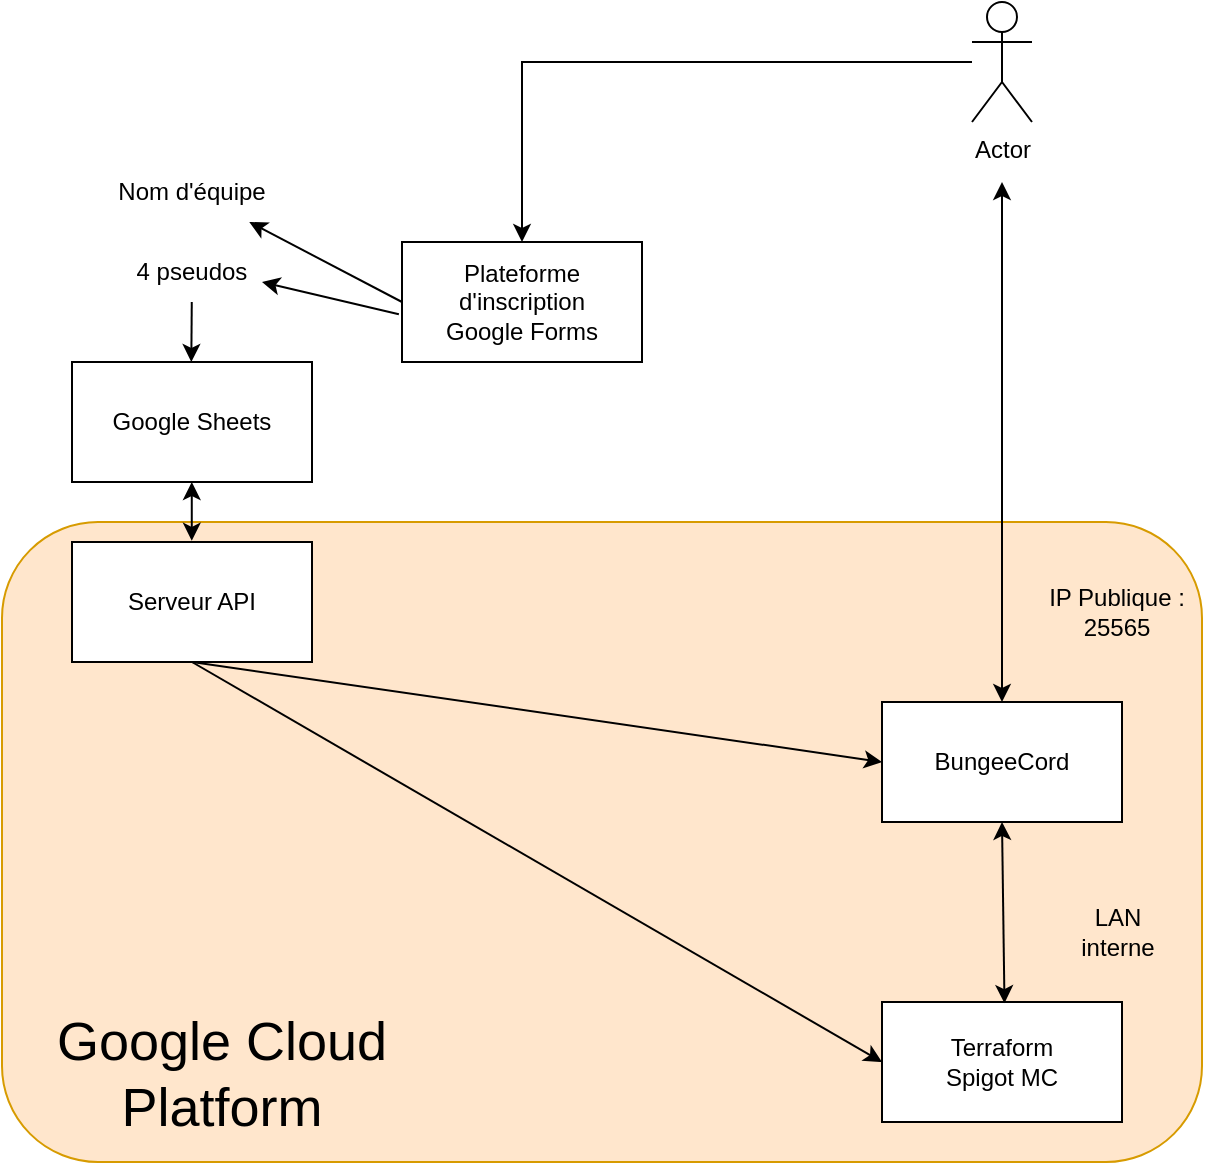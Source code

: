 <mxfile version="26.0.14">
  <diagram name="Page-1" id="AqT6qCxJ1d9z0POrikHO">
    <mxGraphModel dx="1235" dy="1783" grid="1" gridSize="10" guides="1" tooltips="1" connect="1" arrows="1" fold="1" page="1" pageScale="1" pageWidth="827" pageHeight="1169" math="0" shadow="0">
      <root>
        <mxCell id="0" />
        <mxCell id="1" parent="0" />
        <mxCell id="4sJ39j7nHxcJOKUMWjxM-6" value="" style="rounded=1;whiteSpace=wrap;html=1;fillColor=#ffe6cc;strokeColor=#d79b00;" vertex="1" parent="1">
          <mxGeometry x="170" y="230" width="600" height="320" as="geometry" />
        </mxCell>
        <mxCell id="locsnDcdcDqJSgeWS6ol-1" value="&lt;div&gt;Plateforme&lt;/div&gt;&lt;div&gt;d&#39;inscription&lt;/div&gt;&lt;div&gt;Google Forms&lt;/div&gt;" style="rounded=0;whiteSpace=wrap;html=1;" parent="1" vertex="1">
          <mxGeometry x="370" y="90" width="120" height="60" as="geometry" />
        </mxCell>
        <mxCell id="locsnDcdcDqJSgeWS6ol-5" value="" style="edgeStyle=orthogonalEdgeStyle;rounded=0;orthogonalLoop=1;jettySize=auto;html=1;" parent="1" source="locsnDcdcDqJSgeWS6ol-2" target="locsnDcdcDqJSgeWS6ol-1" edge="1">
          <mxGeometry relative="1" as="geometry" />
        </mxCell>
        <mxCell id="locsnDcdcDqJSgeWS6ol-2" value="Actor" style="shape=umlActor;verticalLabelPosition=bottom;verticalAlign=top;html=1;outlineConnect=0;" parent="1" vertex="1">
          <mxGeometry x="655" y="-30" width="30" height="60" as="geometry" />
        </mxCell>
        <mxCell id="locsnDcdcDqJSgeWS6ol-6" value="Nom d&#39;équipe" style="text;html=1;align=center;verticalAlign=middle;whiteSpace=wrap;rounded=0;" parent="1" vertex="1">
          <mxGeometry x="190" y="50" width="150" height="30" as="geometry" />
        </mxCell>
        <mxCell id="locsnDcdcDqJSgeWS6ol-7" value="4 pseudos" style="text;html=1;align=center;verticalAlign=middle;whiteSpace=wrap;rounded=0;" parent="1" vertex="1">
          <mxGeometry x="235" y="90" width="60" height="30" as="geometry" />
        </mxCell>
        <mxCell id="locsnDcdcDqJSgeWS6ol-9" value="" style="endArrow=classic;html=1;rounded=0;exitX=-0.013;exitY=0.602;exitDx=0;exitDy=0;exitPerimeter=0;" parent="1" source="locsnDcdcDqJSgeWS6ol-1" edge="1">
          <mxGeometry width="50" height="50" relative="1" as="geometry">
            <mxPoint x="390" y="260" as="sourcePoint" />
            <mxPoint x="300" y="110" as="targetPoint" />
          </mxGeometry>
        </mxCell>
        <mxCell id="locsnDcdcDqJSgeWS6ol-10" value="" style="endArrow=classic;html=1;rounded=0;exitX=0;exitY=0.5;exitDx=0;exitDy=0;" parent="1" source="locsnDcdcDqJSgeWS6ol-1" target="locsnDcdcDqJSgeWS6ol-6" edge="1">
          <mxGeometry width="50" height="50" relative="1" as="geometry">
            <mxPoint x="160" y="230" as="sourcePoint" />
            <mxPoint x="210" y="180" as="targetPoint" />
          </mxGeometry>
        </mxCell>
        <mxCell id="locsnDcdcDqJSgeWS6ol-12" value="" style="endArrow=classic;html=1;rounded=0;entryX=0.5;entryY=0;entryDx=0;entryDy=0;" parent="1" source="locsnDcdcDqJSgeWS6ol-7" edge="1">
          <mxGeometry width="50" height="50" relative="1" as="geometry">
            <mxPoint x="265" y="120" as="sourcePoint" />
            <mxPoint x="264.66" y="150" as="targetPoint" />
          </mxGeometry>
        </mxCell>
        <mxCell id="locsnDcdcDqJSgeWS6ol-15" value="&lt;div&gt;BungeeCord&lt;/div&gt;" style="rounded=0;whiteSpace=wrap;html=1;" parent="1" vertex="1">
          <mxGeometry x="610" y="320" width="120" height="60" as="geometry" />
        </mxCell>
        <mxCell id="locsnDcdcDqJSgeWS6ol-16" value="" style="endArrow=classic;html=1;rounded=0;exitX=0.5;exitY=1;exitDx=0;exitDy=0;entryX=0;entryY=0.5;entryDx=0;entryDy=0;" parent="1" source="4sJ39j7nHxcJOKUMWjxM-2" target="locsnDcdcDqJSgeWS6ol-15" edge="1">
          <mxGeometry width="50" height="50" relative="1" as="geometry">
            <mxPoint x="265" y="280" as="sourcePoint" />
            <mxPoint x="320" y="330" as="targetPoint" />
          </mxGeometry>
        </mxCell>
        <mxCell id="locsnDcdcDqJSgeWS6ol-17" value="" style="endArrow=classic;startArrow=classic;html=1;rounded=0;exitX=0.5;exitY=0;exitDx=0;exitDy=0;" parent="1" source="locsnDcdcDqJSgeWS6ol-15" edge="1">
          <mxGeometry width="50" height="50" relative="1" as="geometry">
            <mxPoint x="670" y="180" as="sourcePoint" />
            <mxPoint x="670" y="60" as="targetPoint" />
          </mxGeometry>
        </mxCell>
        <mxCell id="locsnDcdcDqJSgeWS6ol-18" value="IP Publique : 25565" style="text;html=1;align=center;verticalAlign=middle;whiteSpace=wrap;rounded=0;" parent="1" vertex="1">
          <mxGeometry x="685" y="250" width="85" height="50" as="geometry" />
        </mxCell>
        <mxCell id="locsnDcdcDqJSgeWS6ol-19" value="&lt;div&gt;Terraform&lt;/div&gt;Spigot MC" style="rounded=0;whiteSpace=wrap;html=1;" parent="1" vertex="1">
          <mxGeometry x="610" y="470" width="120" height="60" as="geometry" />
        </mxCell>
        <mxCell id="locsnDcdcDqJSgeWS6ol-21" value="" style="endArrow=classic;html=1;rounded=0;exitX=0.5;exitY=1;exitDx=0;exitDy=0;entryX=0;entryY=0.5;entryDx=0;entryDy=0;" parent="1" source="4sJ39j7nHxcJOKUMWjxM-2" target="locsnDcdcDqJSgeWS6ol-19" edge="1">
          <mxGeometry width="50" height="50" relative="1" as="geometry">
            <mxPoint x="265" y="280" as="sourcePoint" />
            <mxPoint x="240" y="360" as="targetPoint" />
          </mxGeometry>
        </mxCell>
        <mxCell id="locsnDcdcDqJSgeWS6ol-22" value="" style="endArrow=classic;startArrow=classic;html=1;rounded=0;entryX=0.5;entryY=1;entryDx=0;entryDy=0;exitX=0.602;exitY=-0.007;exitDx=0;exitDy=0;exitPerimeter=0;" parent="1" target="locsnDcdcDqJSgeWS6ol-15" edge="1">
          <mxGeometry width="50" height="50" relative="1" as="geometry">
            <mxPoint x="671.24" y="470.58" as="sourcePoint" />
            <mxPoint x="667.16" y="380.88" as="targetPoint" />
          </mxGeometry>
        </mxCell>
        <mxCell id="locsnDcdcDqJSgeWS6ol-23" value="LAN interne" style="text;html=1;align=center;verticalAlign=middle;whiteSpace=wrap;rounded=0;" parent="1" vertex="1">
          <mxGeometry x="697.5" y="420" width="60" height="30" as="geometry" />
        </mxCell>
        <mxCell id="4sJ39j7nHxcJOKUMWjxM-1" value="Google Sheets" style="rounded=0;whiteSpace=wrap;html=1;" vertex="1" parent="1">
          <mxGeometry x="205" y="150" width="120" height="60" as="geometry" />
        </mxCell>
        <mxCell id="4sJ39j7nHxcJOKUMWjxM-3" value="" style="endArrow=classic;html=1;rounded=0;exitX=0.5;exitY=1;exitDx=0;exitDy=0;entryX=0;entryY=0.5;entryDx=0;entryDy=0;" edge="1" parent="1" target="4sJ39j7nHxcJOKUMWjxM-2">
          <mxGeometry width="50" height="50" relative="1" as="geometry">
            <mxPoint x="265" y="280" as="sourcePoint" />
            <mxPoint x="610" y="350" as="targetPoint" />
          </mxGeometry>
        </mxCell>
        <mxCell id="4sJ39j7nHxcJOKUMWjxM-2" value="Serveur API" style="rounded=0;whiteSpace=wrap;html=1;" vertex="1" parent="1">
          <mxGeometry x="205" y="240" width="120" height="60" as="geometry" />
        </mxCell>
        <mxCell id="4sJ39j7nHxcJOKUMWjxM-4" value="" style="endArrow=classic;startArrow=classic;html=1;rounded=0;entryX=0.53;entryY=1.035;entryDx=0;entryDy=0;entryPerimeter=0;exitX=0.53;exitY=0.025;exitDx=0;exitDy=0;exitPerimeter=0;" edge="1" parent="1">
          <mxGeometry width="50" height="50" relative="1" as="geometry">
            <mxPoint x="264.89" y="239.4" as="sourcePoint" />
            <mxPoint x="264.89" y="210.0" as="targetPoint" />
          </mxGeometry>
        </mxCell>
        <mxCell id="4sJ39j7nHxcJOKUMWjxM-7" value="&lt;font style=&quot;font-size: 27px;&quot;&gt;Google Cloud&lt;/font&gt;&lt;div&gt;&lt;font style=&quot;font-size: 27px;&quot;&gt;Platform&lt;/font&gt;&lt;/div&gt;" style="text;html=1;align=center;verticalAlign=middle;whiteSpace=wrap;rounded=0;" vertex="1" parent="1">
          <mxGeometry x="180" y="470" width="200" height="71" as="geometry" />
        </mxCell>
      </root>
    </mxGraphModel>
  </diagram>
</mxfile>
